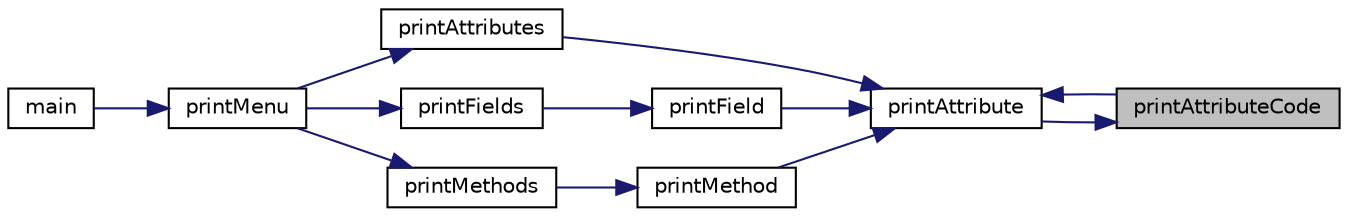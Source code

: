 digraph "printAttributeCode"
{
 // LATEX_PDF_SIZE
  edge [fontname="Helvetica",fontsize="10",labelfontname="Helvetica",labelfontsize="10"];
  node [fontname="Helvetica",fontsize="10",shape=record];
  rankdir="RL";
  Node1 [label="printAttributeCode",height=0.2,width=0.4,color="black", fillcolor="grey75", style="filled", fontcolor="black",tooltip=" "];
  Node1 -> Node2 [dir="back",color="midnightblue",fontsize="10",style="solid",fontname="Helvetica"];
  Node2 [label="printAttribute",height=0.2,width=0.4,color="black", fillcolor="white", style="filled",URL="$_print_menu_8cpp.html#a4e1043ade1570fc3be53e4c4d306ce98",tooltip=" "];
  Node2 -> Node1 [dir="back",color="midnightblue",fontsize="10",style="solid",fontname="Helvetica"];
  Node2 -> Node3 [dir="back",color="midnightblue",fontsize="10",style="solid",fontname="Helvetica"];
  Node3 [label="printAttributes",height=0.2,width=0.4,color="black", fillcolor="white", style="filled",URL="$_print_menu_8cpp.html#ab78e91e3db45547f7aaecafaadd7d341",tooltip=" "];
  Node3 -> Node4 [dir="back",color="midnightblue",fontsize="10",style="solid",fontname="Helvetica"];
  Node4 [label="printMenu",height=0.2,width=0.4,color="black", fillcolor="white", style="filled",URL="$_print_menu_8cpp.html#ac78f7aed8a15dc0da7ed6b4b3cd9b0c7",tooltip=" "];
  Node4 -> Node5 [dir="back",color="midnightblue",fontsize="10",style="solid",fontname="Helvetica"];
  Node5 [label="main",height=0.2,width=0.4,color="black", fillcolor="white", style="filled",URL="$main_8cpp.html#a0ddf1224851353fc92bfbff6f499fa97",tooltip=" "];
  Node2 -> Node6 [dir="back",color="midnightblue",fontsize="10",style="solid",fontname="Helvetica"];
  Node6 [label="printField",height=0.2,width=0.4,color="black", fillcolor="white", style="filled",URL="$_print_menu_8cpp.html#a0dcf0141e3a4412830dde2a8f9abf837",tooltip=" "];
  Node6 -> Node7 [dir="back",color="midnightblue",fontsize="10",style="solid",fontname="Helvetica"];
  Node7 [label="printFields",height=0.2,width=0.4,color="black", fillcolor="white", style="filled",URL="$_print_menu_8cpp.html#aac2dae3e961030500080e5003236897b",tooltip=" "];
  Node7 -> Node4 [dir="back",color="midnightblue",fontsize="10",style="solid",fontname="Helvetica"];
  Node2 -> Node8 [dir="back",color="midnightblue",fontsize="10",style="solid",fontname="Helvetica"];
  Node8 [label="printMethod",height=0.2,width=0.4,color="black", fillcolor="white", style="filled",URL="$_print_menu_8cpp.html#a4196a88e551ca218a5ce58f7e8463827",tooltip=" "];
  Node8 -> Node9 [dir="back",color="midnightblue",fontsize="10",style="solid",fontname="Helvetica"];
  Node9 [label="printMethods",height=0.2,width=0.4,color="black", fillcolor="white", style="filled",URL="$_print_menu_8cpp.html#a248294d9c0a26ee24db5af6a3998ef79",tooltip=" "];
  Node9 -> Node4 [dir="back",color="midnightblue",fontsize="10",style="solid",fontname="Helvetica"];
}
